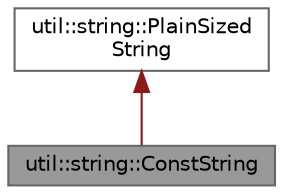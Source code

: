 digraph "util::string::ConstString"
{
 // LATEX_PDF_SIZE
  bgcolor="transparent";
  edge [fontname=Helvetica,fontsize=10,labelfontname=Helvetica,labelfontsize=10];
  node [fontname=Helvetica,fontsize=10,shape=box,height=0.2,width=0.4];
  Node1 [id="Node000001",label="util::string::ConstString",height=0.2,width=0.4,color="gray40", fillcolor="grey60", style="filled", fontcolor="black",tooltip=" "];
  Node2 -> Node1 [id="edge1_Node000001_Node000002",dir="back",color="firebrick4",style="solid",tooltip=" "];
  Node2 [id="Node000002",label="util::string::PlainSized\lString",height=0.2,width=0.4,color="gray40", fillcolor="white", style="filled",URL="$d8/d51/structutil_1_1string_1_1PlainSizedString.html",tooltip=" "];
}
